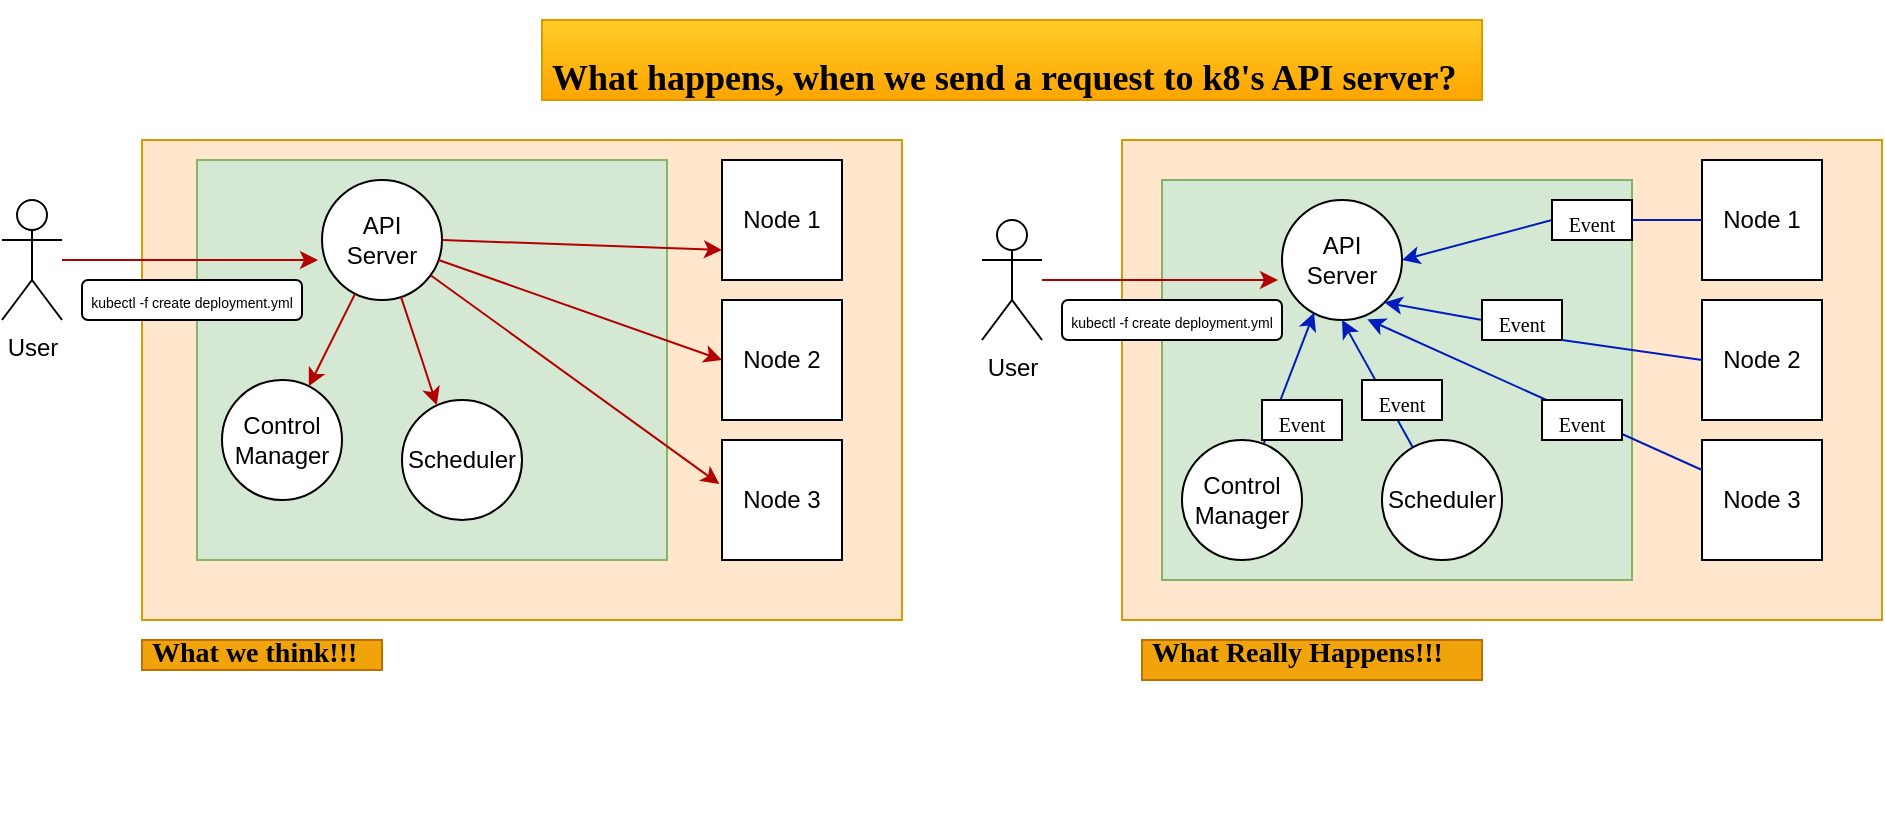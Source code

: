 <mxfile version="20.3.1" type="github">
  <diagram id="y8RgMXlmg_gge-7AhZ-_" name="Page-1">
    <mxGraphModel dx="1022" dy="468" grid="1" gridSize="10" guides="1" tooltips="1" connect="1" arrows="1" fold="1" page="1" pageScale="1" pageWidth="827" pageHeight="1169" math="0" shadow="0">
      <root>
        <mxCell id="0" />
        <mxCell id="1" parent="0" />
        <mxCell id="BDUe3Jq0V9347dnS5RK9-30" value="" style="rounded=0;whiteSpace=wrap;html=1;fillColor=#ffe6cc;strokeColor=#d79b00;" vertex="1" parent="1">
          <mxGeometry x="100" y="120" width="380" height="240" as="geometry" />
        </mxCell>
        <mxCell id="BDUe3Jq0V9347dnS5RK9-3" value="&lt;span style=&quot;color: rgba(0, 0, 0, 0); font-family: monospace; font-size: 0px; text-align: start;&quot;&gt;%3CmxGraphModel%3E%3Croot%3E%3CmxCell%20id%3D%220%22%2F%3E%3CmxCell%20id%3D%221%22%20parent%3D%220%22%2F%3E%3CmxCell%20id%3D%222%22%20value%3D%22%22%20style%3D%22endArrow%3Dclassic%3Bhtml%3D1%3Brounded%3D0%3BfontFamily%3DTimes%20New%20Roman%3BfontSize%3D15%3B%22%20edge%3D%221%22%20parent%3D%221%22%3E%3CmxGeometry%20width%3D%2250%22%20height%3D%2250%22%20relative%3D%221%22%20as%3D%22geometry%22%3E%3CmxPoint%20x%3D%22600%22%20y%3D%22260.741%22%20as%3D%22sourcePoint%22%2F%3E%3CmxPoint%20x%3D%22600%22%20y%3D%22279.259%22%20as%3D%22targetPoint%22%2F%3E%3CArray%20as%3D%22points%22%3E%3CmxPoint%20x%3D%22530%22%20y%3D%22290%22%2F%3E%3C%2FArray%3E%3C%2FmxGeometry%3E%3C%2FmxCell%3E%3C%2Froot%3E%3C%2FmxGraphModel%3E&lt;/span&gt;" style="rounded=0;whiteSpace=wrap;html=1;fillColor=#d5e8d4;strokeColor=#82b366;" vertex="1" parent="1">
          <mxGeometry x="127.5" y="130" width="235" height="200" as="geometry" />
        </mxCell>
        <mxCell id="BDUe3Jq0V9347dnS5RK9-4" value="API Server" style="ellipse;whiteSpace=wrap;html=1;aspect=fixed;" vertex="1" parent="1">
          <mxGeometry x="190" y="140" width="60" height="60" as="geometry" />
        </mxCell>
        <mxCell id="BDUe3Jq0V9347dnS5RK9-5" value="Control Manager" style="ellipse;whiteSpace=wrap;html=1;aspect=fixed;" vertex="1" parent="1">
          <mxGeometry x="140" y="240" width="60" height="60" as="geometry" />
        </mxCell>
        <mxCell id="BDUe3Jq0V9347dnS5RK9-6" value="Scheduler" style="ellipse;whiteSpace=wrap;html=1;aspect=fixed;" vertex="1" parent="1">
          <mxGeometry x="230" y="250" width="60" height="60" as="geometry" />
        </mxCell>
        <mxCell id="BDUe3Jq0V9347dnS5RK9-9" value="User" style="shape=umlActor;verticalLabelPosition=bottom;verticalAlign=top;html=1;outlineConnect=0;" vertex="1" parent="1">
          <mxGeometry x="30" y="150" width="30" height="60" as="geometry" />
        </mxCell>
        <mxCell id="BDUe3Jq0V9347dnS5RK9-15" value="&lt;font style=&quot;font-size: 7px;&quot;&gt;kubectl -f create deployment.yml&lt;/font&gt;" style="rounded=1;whiteSpace=wrap;html=1;" vertex="1" parent="1">
          <mxGeometry x="70" y="190" width="110" height="20" as="geometry" />
        </mxCell>
        <mxCell id="BDUe3Jq0V9347dnS5RK9-17" value="Node 1" style="rounded=0;whiteSpace=wrap;html=1;" vertex="1" parent="1">
          <mxGeometry x="390" y="130" width="60" height="60" as="geometry" />
        </mxCell>
        <mxCell id="BDUe3Jq0V9347dnS5RK9-18" value="Node 2" style="rounded=0;whiteSpace=wrap;html=1;" vertex="1" parent="1">
          <mxGeometry x="390" y="200" width="60" height="60" as="geometry" />
        </mxCell>
        <mxCell id="BDUe3Jq0V9347dnS5RK9-19" value="Node 3" style="rounded=0;whiteSpace=wrap;html=1;" vertex="1" parent="1">
          <mxGeometry x="390" y="270" width="60" height="60" as="geometry" />
        </mxCell>
        <mxCell id="BDUe3Jq0V9347dnS5RK9-26" value="" style="endArrow=classic;html=1;rounded=0;entryX=0;entryY=0.75;entryDx=0;entryDy=0;exitX=1;exitY=0.5;exitDx=0;exitDy=0;fillColor=#e51400;strokeColor=#B20000;" edge="1" parent="1" source="BDUe3Jq0V9347dnS5RK9-4" target="BDUe3Jq0V9347dnS5RK9-17">
          <mxGeometry width="50" height="50" relative="1" as="geometry">
            <mxPoint x="380" y="250" as="sourcePoint" />
            <mxPoint x="430" y="200" as="targetPoint" />
          </mxGeometry>
        </mxCell>
        <mxCell id="BDUe3Jq0V9347dnS5RK9-27" value="" style="endArrow=classic;html=1;rounded=0;entryX=0;entryY=0.5;entryDx=0;entryDy=0;fillColor=#e51400;strokeColor=#B20000;" edge="1" parent="1" source="BDUe3Jq0V9347dnS5RK9-4" target="BDUe3Jq0V9347dnS5RK9-18">
          <mxGeometry width="50" height="50" relative="1" as="geometry">
            <mxPoint x="380" y="250" as="sourcePoint" />
            <mxPoint x="430" y="200" as="targetPoint" />
          </mxGeometry>
        </mxCell>
        <mxCell id="BDUe3Jq0V9347dnS5RK9-28" value="" style="endArrow=classic;html=1;rounded=0;entryX=-0.022;entryY=0.367;entryDx=0;entryDy=0;entryPerimeter=0;fillColor=#e51400;strokeColor=#B20000;" edge="1" parent="1" source="BDUe3Jq0V9347dnS5RK9-4" target="BDUe3Jq0V9347dnS5RK9-19">
          <mxGeometry width="50" height="50" relative="1" as="geometry">
            <mxPoint x="380" y="250" as="sourcePoint" />
            <mxPoint x="430" y="200" as="targetPoint" />
          </mxGeometry>
        </mxCell>
        <mxCell id="BDUe3Jq0V9347dnS5RK9-31" value="&lt;h1&gt;&lt;br&gt;&lt;/h1&gt;" style="text;html=1;strokeColor=none;fillColor=none;align=center;verticalAlign=middle;whiteSpace=wrap;rounded=0;" vertex="1" parent="1">
          <mxGeometry x="110" y="400" width="100" height="30" as="geometry" />
        </mxCell>
        <mxCell id="BDUe3Jq0V9347dnS5RK9-37" value="" style="endArrow=classic;html=1;rounded=0;fontFamily=Times New Roman;fontSize=15;entryX=0.289;entryY=0.044;entryDx=0;entryDy=0;entryPerimeter=0;fillColor=#e51400;strokeColor=#B20000;" edge="1" parent="1" source="BDUe3Jq0V9347dnS5RK9-4" target="BDUe3Jq0V9347dnS5RK9-6">
          <mxGeometry width="50" height="50" relative="1" as="geometry">
            <mxPoint x="280" y="450" as="sourcePoint" />
            <mxPoint x="330" y="400" as="targetPoint" />
            <Array as="points">
              <mxPoint x="240" y="230" />
            </Array>
          </mxGeometry>
        </mxCell>
        <mxCell id="BDUe3Jq0V9347dnS5RK9-38" value="" style="endArrow=classic;html=1;rounded=0;fontFamily=Times New Roman;fontSize=15;fillColor=#e51400;strokeColor=#B20000;" edge="1" parent="1" source="BDUe3Jq0V9347dnS5RK9-4" target="BDUe3Jq0V9347dnS5RK9-5">
          <mxGeometry width="50" height="50" relative="1" as="geometry">
            <mxPoint x="140" y="220" as="sourcePoint" />
            <mxPoint x="190" y="170" as="targetPoint" />
          </mxGeometry>
        </mxCell>
        <mxCell id="BDUe3Jq0V9347dnS5RK9-40" value="" style="endArrow=classic;html=1;rounded=0;fontFamily=Times New Roman;fontSize=15;entryX=-0.033;entryY=0.667;entryDx=0;entryDy=0;entryPerimeter=0;fillColor=#e51400;strokeColor=#B20000;" edge="1" parent="1" source="BDUe3Jq0V9347dnS5RK9-9" target="BDUe3Jq0V9347dnS5RK9-4">
          <mxGeometry width="50" height="50" relative="1" as="geometry">
            <mxPoint x="50" y="195" as="sourcePoint" />
            <mxPoint x="100" y="145" as="targetPoint" />
          </mxGeometry>
        </mxCell>
        <mxCell id="BDUe3Jq0V9347dnS5RK9-48" value="&lt;h1 style=&quot;&quot;&gt;&lt;font style=&quot;font-size: 14px;&quot;&gt;What we think!!!&lt;/font&gt;&lt;/h1&gt;" style="text;html=1;strokeColor=#BD7000;fillColor=#f0a30a;spacing=5;spacingTop=-20;whiteSpace=wrap;overflow=hidden;rounded=0;fontFamily=Times New Roman;fontSize=7;fontColor=#000000;" vertex="1" parent="1">
          <mxGeometry x="100" y="370" width="120" height="15" as="geometry" />
        </mxCell>
        <mxCell id="BDUe3Jq0V9347dnS5RK9-49" value="&lt;h1&gt;&lt;font style=&quot;font-size: 18px;&quot;&gt;What happens, when we send a request to k8&#39;s API server?&lt;/font&gt;&lt;br&gt;&lt;/h1&gt;" style="text;html=1;strokeColor=#d79b00;fillColor=#ffcd28;spacing=5;spacingTop=-20;whiteSpace=wrap;overflow=hidden;rounded=0;fontFamily=Times New Roman;fontSize=14;gradientColor=#ffa500;" vertex="1" parent="1">
          <mxGeometry x="300" y="60" width="470" height="40" as="geometry" />
        </mxCell>
        <mxCell id="BDUe3Jq0V9347dnS5RK9-68" value="" style="rounded=0;whiteSpace=wrap;html=1;fillColor=#ffe6cc;strokeColor=#d79b00;" vertex="1" parent="1">
          <mxGeometry x="590" y="120" width="380" height="240" as="geometry" />
        </mxCell>
        <mxCell id="BDUe3Jq0V9347dnS5RK9-69" value="&lt;span style=&quot;color: rgba(0, 0, 0, 0); font-family: monospace; font-size: 0px; text-align: start;&quot;&gt;%3CmxGraphModel%3E%3Croot%3E%3CmxCell%20id%3D%220%22%2F%3E%3CmxCell%20id%3D%221%22%20parent%3D%220%22%2F%3E%3CmxCell%20id%3D%222%22%20value%3D%22%22%20style%3D%22endArrow%3Dclassic%3Bhtml%3D1%3Brounded%3D0%3BfontFamily%3DTimes%20New%20Roman%3BfontSize%3D15%3B%22%20edge%3D%221%22%20parent%3D%221%22%3E%3CmxGeometry%20width%3D%2250%22%20height%3D%2250%22%20relative%3D%221%22%20as%3D%22geometry%22%3E%3CmxPoint%20x%3D%22600%22%20y%3D%22260.741%22%20as%3D%22sourcePoint%22%2F%3E%3CmxPoint%20x%3D%22600%22%20y%3D%22279.259%22%20as%3D%22targetPoint%22%2F%3E%3CArray%20as%3D%22points%22%3E%3CmxPoint%20x%3D%22530%22%20y%3D%22290%22%2F%3E%3C%2FArray%3E%3C%2FmxGeometry%3E%3C%2FmxCell%3E%3C%2Froot%3E%3C%2FmxGraphModel%3E&lt;/span&gt;" style="rounded=0;whiteSpace=wrap;html=1;fillColor=#d5e8d4;strokeColor=#82b366;" vertex="1" parent="1">
          <mxGeometry x="610" y="140" width="235" height="200" as="geometry" />
        </mxCell>
        <mxCell id="BDUe3Jq0V9347dnS5RK9-70" value="API Server" style="ellipse;whiteSpace=wrap;html=1;aspect=fixed;" vertex="1" parent="1">
          <mxGeometry x="670" y="150" width="60" height="60" as="geometry" />
        </mxCell>
        <mxCell id="BDUe3Jq0V9347dnS5RK9-71" value="Control Manager" style="ellipse;whiteSpace=wrap;html=1;aspect=fixed;" vertex="1" parent="1">
          <mxGeometry x="620" y="270" width="60" height="60" as="geometry" />
        </mxCell>
        <mxCell id="BDUe3Jq0V9347dnS5RK9-72" value="Scheduler" style="ellipse;whiteSpace=wrap;html=1;aspect=fixed;" vertex="1" parent="1">
          <mxGeometry x="720" y="270" width="60" height="60" as="geometry" />
        </mxCell>
        <mxCell id="BDUe3Jq0V9347dnS5RK9-73" value="User" style="shape=umlActor;verticalLabelPosition=bottom;verticalAlign=top;html=1;outlineConnect=0;" vertex="1" parent="1">
          <mxGeometry x="520" y="160" width="30" height="60" as="geometry" />
        </mxCell>
        <mxCell id="BDUe3Jq0V9347dnS5RK9-74" value="&lt;font style=&quot;font-size: 7px;&quot;&gt;kubectl -f create deployment.yml&lt;/font&gt;" style="rounded=1;whiteSpace=wrap;html=1;" vertex="1" parent="1">
          <mxGeometry x="560" y="200" width="110" height="20" as="geometry" />
        </mxCell>
        <mxCell id="BDUe3Jq0V9347dnS5RK9-75" value="Node 1" style="rounded=0;whiteSpace=wrap;html=1;" vertex="1" parent="1">
          <mxGeometry x="880" y="130" width="60" height="60" as="geometry" />
        </mxCell>
        <mxCell id="BDUe3Jq0V9347dnS5RK9-76" value="Node 2" style="rounded=0;whiteSpace=wrap;html=1;" vertex="1" parent="1">
          <mxGeometry x="880" y="200" width="60" height="60" as="geometry" />
        </mxCell>
        <mxCell id="BDUe3Jq0V9347dnS5RK9-77" value="Node 3" style="rounded=0;whiteSpace=wrap;html=1;" vertex="1" parent="1">
          <mxGeometry x="880" y="270" width="60" height="60" as="geometry" />
        </mxCell>
        <mxCell id="BDUe3Jq0V9347dnS5RK9-81" value="&lt;h1&gt;&lt;br&gt;&lt;/h1&gt;" style="text;html=1;strokeColor=none;fillColor=none;align=center;verticalAlign=middle;whiteSpace=wrap;rounded=0;" vertex="1" parent="1">
          <mxGeometry x="600" y="410" width="100" height="30" as="geometry" />
        </mxCell>
        <mxCell id="BDUe3Jq0V9347dnS5RK9-84" value="" style="endArrow=classic;html=1;rounded=0;fontFamily=Times New Roman;fontSize=15;entryX=-0.033;entryY=0.667;entryDx=0;entryDy=0;entryPerimeter=0;fillColor=#e51400;strokeColor=#B20000;" edge="1" parent="1" source="BDUe3Jq0V9347dnS5RK9-73" target="BDUe3Jq0V9347dnS5RK9-70">
          <mxGeometry width="50" height="50" relative="1" as="geometry">
            <mxPoint x="540" y="205" as="sourcePoint" />
            <mxPoint x="590" y="155" as="targetPoint" />
          </mxGeometry>
        </mxCell>
        <mxCell id="BDUe3Jq0V9347dnS5RK9-85" value="&lt;h1 style=&quot;&quot;&gt;&lt;font style=&quot;font-size: 14px;&quot;&gt;What Really Happens!!!&lt;/font&gt;&lt;/h1&gt;" style="text;html=1;strokeColor=#BD7000;fillColor=#f0a30a;spacing=5;spacingTop=-20;whiteSpace=wrap;overflow=hidden;rounded=0;fontFamily=Times New Roman;fontSize=7;fontColor=#000000;" vertex="1" parent="1">
          <mxGeometry x="600" y="370" width="170" height="20" as="geometry" />
        </mxCell>
        <mxCell id="BDUe3Jq0V9347dnS5RK9-87" value="" style="endArrow=classic;html=1;rounded=0;fontFamily=Times New Roman;fontSize=18;fontColor=#000000;entryX=1;entryY=0.5;entryDx=0;entryDy=0;exitX=0;exitY=0.5;exitDx=0;exitDy=0;fillColor=#0050ef;strokeColor=#001DBC;startArrow=none;" edge="1" parent="1" source="BDUe3Jq0V9347dnS5RK9-93" target="BDUe3Jq0V9347dnS5RK9-70">
          <mxGeometry width="50" height="50" relative="1" as="geometry">
            <mxPoint x="777" y="225" as="sourcePoint" />
            <mxPoint x="827" y="175" as="targetPoint" />
          </mxGeometry>
        </mxCell>
        <mxCell id="BDUe3Jq0V9347dnS5RK9-88" value="" style="endArrow=classic;html=1;rounded=0;fontFamily=Times New Roman;fontSize=18;fontColor=#000000;entryX=1;entryY=1;entryDx=0;entryDy=0;exitX=0;exitY=0.5;exitDx=0;exitDy=0;fillColor=#0050ef;strokeColor=#001DBC;startArrow=none;" edge="1" parent="1" source="BDUe3Jq0V9347dnS5RK9-94" target="BDUe3Jq0V9347dnS5RK9-70">
          <mxGeometry width="50" height="50" relative="1" as="geometry">
            <mxPoint x="760" y="255" as="sourcePoint" />
            <mxPoint x="810" y="205" as="targetPoint" />
          </mxGeometry>
        </mxCell>
        <mxCell id="BDUe3Jq0V9347dnS5RK9-89" value="" style="endArrow=classic;html=1;rounded=0;fontFamily=Times New Roman;fontSize=18;fontColor=#000000;exitX=0;exitY=0.25;exitDx=0;exitDy=0;entryX=0.711;entryY=0.994;entryDx=0;entryDy=0;entryPerimeter=0;fillColor=#0050ef;strokeColor=#001DBC;" edge="1" parent="1" source="BDUe3Jq0V9347dnS5RK9-77" target="BDUe3Jq0V9347dnS5RK9-70">
          <mxGeometry width="50" height="50" relative="1" as="geometry">
            <mxPoint x="820" y="315" as="sourcePoint" />
            <mxPoint x="870" y="265" as="targetPoint" />
          </mxGeometry>
        </mxCell>
        <mxCell id="BDUe3Jq0V9347dnS5RK9-90" value="" style="endArrow=classic;html=1;rounded=0;fontFamily=Times New Roman;fontSize=18;fontColor=#000000;entryX=0.5;entryY=1;entryDx=0;entryDy=0;fillColor=#0050ef;strokeColor=#001DBC;" edge="1" parent="1" source="BDUe3Jq0V9347dnS5RK9-72" target="BDUe3Jq0V9347dnS5RK9-70">
          <mxGeometry width="50" height="50" relative="1" as="geometry">
            <mxPoint x="660" y="350" as="sourcePoint" />
            <mxPoint x="710" y="300" as="targetPoint" />
          </mxGeometry>
        </mxCell>
        <mxCell id="BDUe3Jq0V9347dnS5RK9-91" value="" style="endArrow=classic;html=1;rounded=0;fontFamily=Times New Roman;fontSize=18;fontColor=#000000;entryX=0.267;entryY=0.939;entryDx=0;entryDy=0;entryPerimeter=0;fillColor=#0050ef;strokeColor=#001DBC;" edge="1" parent="1" source="BDUe3Jq0V9347dnS5RK9-71" target="BDUe3Jq0V9347dnS5RK9-70">
          <mxGeometry width="50" height="50" relative="1" as="geometry">
            <mxPoint x="660" y="350" as="sourcePoint" />
            <mxPoint x="710" y="300" as="targetPoint" />
          </mxGeometry>
        </mxCell>
        <mxCell id="BDUe3Jq0V9347dnS5RK9-95" value="&lt;font style=&quot;font-size: 10px;&quot;&gt;Event&lt;/font&gt;" style="rounded=0;whiteSpace=wrap;html=1;fontFamily=Times New Roman;fontSize=18;fontColor=#000000;" vertex="1" parent="1">
          <mxGeometry x="800" y="250" width="40" height="20" as="geometry" />
        </mxCell>
        <mxCell id="BDUe3Jq0V9347dnS5RK9-94" value="&lt;font style=&quot;font-size: 10px;&quot;&gt;Event&lt;/font&gt;" style="rounded=0;whiteSpace=wrap;html=1;fontFamily=Times New Roman;fontSize=18;fontColor=#000000;" vertex="1" parent="1">
          <mxGeometry x="770" y="200" width="40" height="20" as="geometry" />
        </mxCell>
        <mxCell id="BDUe3Jq0V9347dnS5RK9-96" value="" style="endArrow=none;html=1;rounded=0;fontFamily=Times New Roman;fontSize=18;fontColor=#000000;entryX=1;entryY=1;entryDx=0;entryDy=0;exitX=0;exitY=0.5;exitDx=0;exitDy=0;fillColor=#0050ef;strokeColor=#001DBC;" edge="1" parent="1" source="BDUe3Jq0V9347dnS5RK9-76" target="BDUe3Jq0V9347dnS5RK9-94">
          <mxGeometry width="50" height="50" relative="1" as="geometry">
            <mxPoint x="880" y="230" as="sourcePoint" />
            <mxPoint x="721.213" y="201.213" as="targetPoint" />
          </mxGeometry>
        </mxCell>
        <mxCell id="BDUe3Jq0V9347dnS5RK9-93" value="&lt;font style=&quot;font-size: 10px;&quot;&gt;Event&lt;/font&gt;" style="rounded=0;whiteSpace=wrap;html=1;fontFamily=Times New Roman;fontSize=18;fontColor=#000000;" vertex="1" parent="1">
          <mxGeometry x="805" y="150" width="40" height="20" as="geometry" />
        </mxCell>
        <mxCell id="BDUe3Jq0V9347dnS5RK9-97" value="" style="endArrow=none;html=1;rounded=0;fontFamily=Times New Roman;fontSize=18;fontColor=#000000;entryX=1;entryY=0.5;entryDx=0;entryDy=0;exitX=0;exitY=0.5;exitDx=0;exitDy=0;fillColor=#0050ef;strokeColor=#001DBC;" edge="1" parent="1" source="BDUe3Jq0V9347dnS5RK9-75" target="BDUe3Jq0V9347dnS5RK9-93">
          <mxGeometry width="50" height="50" relative="1" as="geometry">
            <mxPoint x="880" y="160" as="sourcePoint" />
            <mxPoint x="730" y="180" as="targetPoint" />
          </mxGeometry>
        </mxCell>
        <mxCell id="BDUe3Jq0V9347dnS5RK9-98" value="&lt;font style=&quot;font-size: 10px;&quot;&gt;Event&lt;/font&gt;" style="rounded=0;whiteSpace=wrap;html=1;fontFamily=Times New Roman;fontSize=18;fontColor=#000000;" vertex="1" parent="1">
          <mxGeometry x="710" y="240" width="40" height="20" as="geometry" />
        </mxCell>
        <mxCell id="BDUe3Jq0V9347dnS5RK9-99" value="&lt;font style=&quot;font-size: 10px;&quot;&gt;Event&lt;/font&gt;" style="rounded=0;whiteSpace=wrap;html=1;fontFamily=Times New Roman;fontSize=18;fontColor=#000000;" vertex="1" parent="1">
          <mxGeometry x="660" y="250" width="40" height="20" as="geometry" />
        </mxCell>
      </root>
    </mxGraphModel>
  </diagram>
</mxfile>
